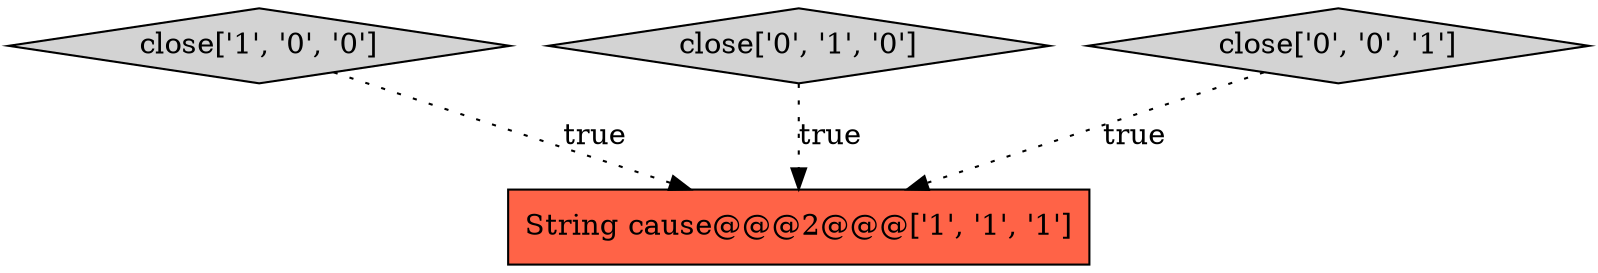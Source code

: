 digraph {
1 [style = filled, label = "String cause@@@2@@@['1', '1', '1']", fillcolor = tomato, shape = box image = "AAA0AAABBB1BBB"];
0 [style = filled, label = "close['1', '0', '0']", fillcolor = lightgray, shape = diamond image = "AAA0AAABBB1BBB"];
2 [style = filled, label = "close['0', '1', '0']", fillcolor = lightgray, shape = diamond image = "AAA0AAABBB2BBB"];
3 [style = filled, label = "close['0', '0', '1']", fillcolor = lightgray, shape = diamond image = "AAA0AAABBB3BBB"];
2->1 [style = dotted, label="true"];
0->1 [style = dotted, label="true"];
3->1 [style = dotted, label="true"];
}
